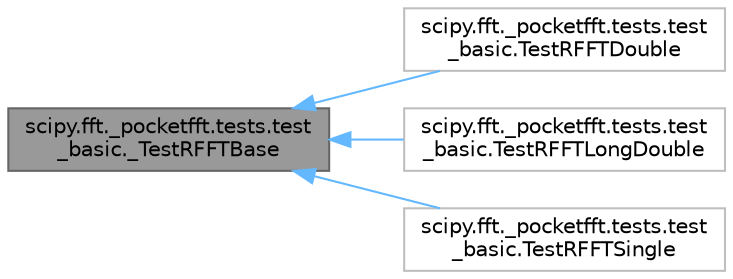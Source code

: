 digraph "scipy.fft._pocketfft.tests.test_basic._TestRFFTBase"
{
 // LATEX_PDF_SIZE
  bgcolor="transparent";
  edge [fontname=Helvetica,fontsize=10,labelfontname=Helvetica,labelfontsize=10];
  node [fontname=Helvetica,fontsize=10,shape=box,height=0.2,width=0.4];
  rankdir="LR";
  Node1 [id="Node000001",label="scipy.fft._pocketfft.tests.test\l_basic._TestRFFTBase",height=0.2,width=0.4,color="gray40", fillcolor="grey60", style="filled", fontcolor="black",tooltip=" "];
  Node1 -> Node2 [id="edge1_Node000001_Node000002",dir="back",color="steelblue1",style="solid",tooltip=" "];
  Node2 [id="Node000002",label="scipy.fft._pocketfft.tests.test\l_basic.TestRFFTDouble",height=0.2,width=0.4,color="grey75", fillcolor="white", style="filled",URL="$db/d7e/classscipy_1_1fft_1_1__pocketfft_1_1tests_1_1test__basic_1_1TestRFFTDouble.html",tooltip=" "];
  Node1 -> Node3 [id="edge2_Node000001_Node000003",dir="back",color="steelblue1",style="solid",tooltip=" "];
  Node3 [id="Node000003",label="scipy.fft._pocketfft.tests.test\l_basic.TestRFFTLongDouble",height=0.2,width=0.4,color="grey75", fillcolor="white", style="filled",URL="$dd/d80/classscipy_1_1fft_1_1__pocketfft_1_1tests_1_1test__basic_1_1TestRFFTLongDouble.html",tooltip=" "];
  Node1 -> Node4 [id="edge3_Node000001_Node000004",dir="back",color="steelblue1",style="solid",tooltip=" "];
  Node4 [id="Node000004",label="scipy.fft._pocketfft.tests.test\l_basic.TestRFFTSingle",height=0.2,width=0.4,color="grey75", fillcolor="white", style="filled",URL="$d5/dd2/classscipy_1_1fft_1_1__pocketfft_1_1tests_1_1test__basic_1_1TestRFFTSingle.html",tooltip=" "];
}

